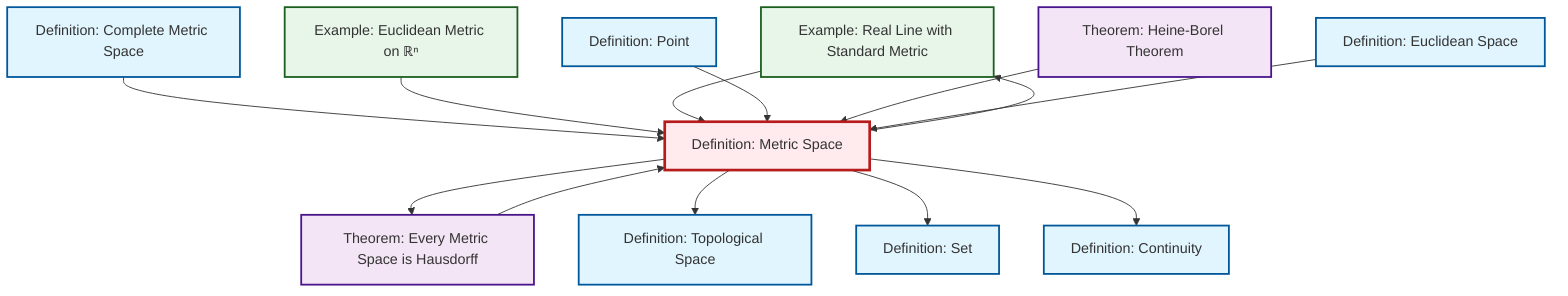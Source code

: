 graph TD
    classDef definition fill:#e1f5fe,stroke:#01579b,stroke-width:2px
    classDef theorem fill:#f3e5f5,stroke:#4a148c,stroke-width:2px
    classDef axiom fill:#fff3e0,stroke:#e65100,stroke-width:2px
    classDef example fill:#e8f5e9,stroke:#1b5e20,stroke-width:2px
    classDef current fill:#ffebee,stroke:#b71c1c,stroke-width:3px
    def-continuity["Definition: Continuity"]:::definition
    def-topological-space["Definition: Topological Space"]:::definition
    def-set["Definition: Set"]:::definition
    ex-real-line-metric["Example: Real Line with Standard Metric"]:::example
    thm-metric-hausdorff["Theorem: Every Metric Space is Hausdorff"]:::theorem
    def-complete-metric-space["Definition: Complete Metric Space"]:::definition
    def-metric-space["Definition: Metric Space"]:::definition
    ex-euclidean-metric["Example: Euclidean Metric on ℝⁿ"]:::example
    def-euclidean-space["Definition: Euclidean Space"]:::definition
    def-point["Definition: Point"]:::definition
    thm-heine-borel["Theorem: Heine-Borel Theorem"]:::theorem
    def-complete-metric-space --> def-metric-space
    def-metric-space --> ex-real-line-metric
    ex-euclidean-metric --> def-metric-space
    ex-real-line-metric --> def-metric-space
    def-point --> def-metric-space
    def-metric-space --> thm-metric-hausdorff
    thm-heine-borel --> def-metric-space
    thm-metric-hausdorff --> def-metric-space
    def-metric-space --> def-topological-space
    def-metric-space --> def-set
    def-metric-space --> def-continuity
    def-euclidean-space --> def-metric-space
    class def-metric-space current